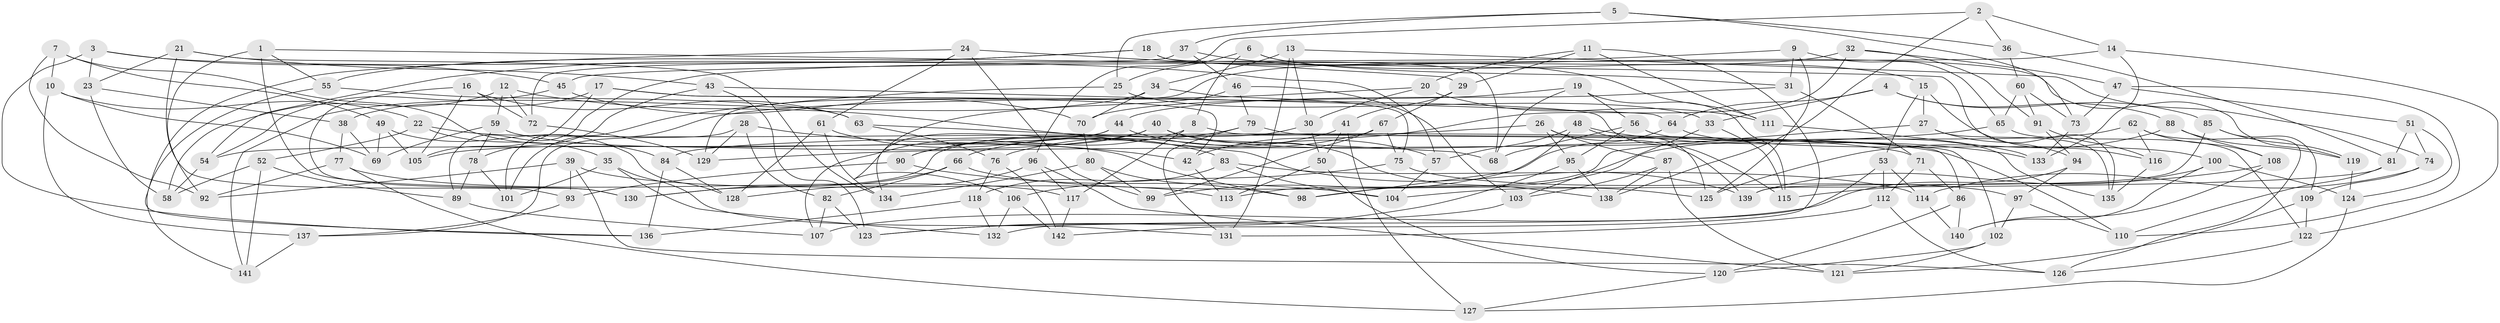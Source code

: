 // Generated by graph-tools (version 1.1) at 2025/56/03/09/25 04:56:28]
// undirected, 142 vertices, 284 edges
graph export_dot {
graph [start="1"]
  node [color=gray90,style=filled];
  1;
  2;
  3;
  4;
  5;
  6;
  7;
  8;
  9;
  10;
  11;
  12;
  13;
  14;
  15;
  16;
  17;
  18;
  19;
  20;
  21;
  22;
  23;
  24;
  25;
  26;
  27;
  28;
  29;
  30;
  31;
  32;
  33;
  34;
  35;
  36;
  37;
  38;
  39;
  40;
  41;
  42;
  43;
  44;
  45;
  46;
  47;
  48;
  49;
  50;
  51;
  52;
  53;
  54;
  55;
  56;
  57;
  58;
  59;
  60;
  61;
  62;
  63;
  64;
  65;
  66;
  67;
  68;
  69;
  70;
  71;
  72;
  73;
  74;
  75;
  76;
  77;
  78;
  79;
  80;
  81;
  82;
  83;
  84;
  85;
  86;
  87;
  88;
  89;
  90;
  91;
  92;
  93;
  94;
  95;
  96;
  97;
  98;
  99;
  100;
  101;
  102;
  103;
  104;
  105;
  106;
  107;
  108;
  109;
  110;
  111;
  112;
  113;
  114;
  115;
  116;
  117;
  118;
  119;
  120;
  121;
  122;
  123;
  124;
  125;
  126;
  127;
  128;
  129;
  130;
  131;
  132;
  133;
  134;
  135;
  136;
  137;
  138;
  139;
  140;
  141;
  142;
  1 -- 55;
  1 -- 92;
  1 -- 135;
  1 -- 130;
  2 -- 138;
  2 -- 96;
  2 -- 14;
  2 -- 36;
  3 -- 57;
  3 -- 23;
  3 -- 45;
  3 -- 136;
  4 -- 64;
  4 -- 88;
  4 -- 33;
  4 -- 85;
  5 -- 73;
  5 -- 25;
  5 -- 36;
  5 -- 37;
  6 -- 31;
  6 -- 15;
  6 -- 8;
  6 -- 25;
  7 -- 10;
  7 -- 92;
  7 -- 49;
  7 -- 84;
  8 -- 117;
  8 -- 86;
  8 -- 90;
  9 -- 31;
  9 -- 65;
  9 -- 89;
  9 -- 125;
  10 -- 22;
  10 -- 69;
  10 -- 137;
  11 -- 20;
  11 -- 111;
  11 -- 29;
  11 -- 142;
  12 -- 139;
  12 -- 59;
  12 -- 58;
  12 -- 72;
  13 -- 74;
  13 -- 34;
  13 -- 131;
  13 -- 30;
  14 -- 122;
  14 -- 45;
  14 -- 133;
  15 -- 53;
  15 -- 116;
  15 -- 27;
  16 -- 63;
  16 -- 72;
  16 -- 130;
  16 -- 105;
  17 -- 38;
  17 -- 115;
  17 -- 105;
  17 -- 42;
  18 -- 55;
  18 -- 68;
  18 -- 54;
  18 -- 119;
  19 -- 68;
  19 -- 70;
  19 -- 115;
  19 -- 56;
  20 -- 30;
  20 -- 111;
  20 -- 101;
  21 -- 93;
  21 -- 23;
  21 -- 134;
  21 -- 43;
  22 -- 35;
  22 -- 71;
  22 -- 52;
  23 -- 38;
  23 -- 58;
  24 -- 99;
  24 -- 136;
  24 -- 61;
  24 -- 29;
  25 -- 101;
  25 -- 33;
  26 -- 87;
  26 -- 139;
  26 -- 95;
  26 -- 84;
  27 -- 135;
  27 -- 94;
  27 -- 113;
  28 -- 129;
  28 -- 42;
  28 -- 82;
  28 -- 137;
  29 -- 67;
  29 -- 41;
  30 -- 130;
  30 -- 50;
  31 -- 44;
  31 -- 71;
  32 -- 47;
  32 -- 91;
  32 -- 129;
  32 -- 42;
  33 -- 115;
  33 -- 103;
  34 -- 75;
  34 -- 70;
  34 -- 141;
  35 -- 132;
  35 -- 101;
  35 -- 131;
  36 -- 81;
  36 -- 60;
  37 -- 111;
  37 -- 72;
  37 -- 46;
  38 -- 69;
  38 -- 77;
  39 -- 113;
  39 -- 126;
  39 -- 93;
  39 -- 92;
  40 -- 110;
  40 -- 107;
  40 -- 105;
  40 -- 138;
  41 -- 127;
  41 -- 50;
  41 -- 66;
  42 -- 113;
  43 -- 64;
  43 -- 78;
  43 -- 123;
  44 -- 54;
  44 -- 134;
  44 -- 57;
  45 -- 70;
  45 -- 54;
  46 -- 106;
  46 -- 103;
  46 -- 79;
  47 -- 73;
  47 -- 51;
  47 -- 110;
  48 -- 57;
  48 -- 98;
  48 -- 133;
  48 -- 125;
  49 -- 69;
  49 -- 128;
  49 -- 105;
  50 -- 120;
  50 -- 113;
  51 -- 74;
  51 -- 81;
  51 -- 124;
  52 -- 89;
  52 -- 141;
  52 -- 58;
  53 -- 132;
  53 -- 114;
  53 -- 112;
  54 -- 58;
  55 -- 63;
  55 -- 141;
  56 -- 68;
  56 -- 95;
  56 -- 135;
  57 -- 104;
  59 -- 98;
  59 -- 78;
  59 -- 69;
  60 -- 65;
  60 -- 91;
  60 -- 73;
  61 -- 128;
  61 -- 83;
  61 -- 134;
  62 -- 98;
  62 -- 126;
  62 -- 116;
  62 -- 108;
  63 -- 76;
  63 -- 68;
  64 -- 100;
  64 -- 99;
  65 -- 129;
  65 -- 122;
  66 -- 130;
  66 -- 82;
  66 -- 125;
  67 -- 99;
  67 -- 75;
  67 -- 76;
  70 -- 80;
  71 -- 86;
  71 -- 112;
  72 -- 129;
  73 -- 133;
  74 -- 114;
  74 -- 109;
  75 -- 106;
  75 -- 97;
  76 -- 142;
  76 -- 118;
  77 -- 127;
  77 -- 117;
  77 -- 92;
  78 -- 101;
  78 -- 89;
  79 -- 131;
  79 -- 90;
  79 -- 102;
  80 -- 99;
  80 -- 98;
  80 -- 134;
  81 -- 110;
  81 -- 104;
  82 -- 107;
  82 -- 123;
  83 -- 118;
  83 -- 104;
  83 -- 114;
  84 -- 128;
  84 -- 136;
  85 -- 109;
  85 -- 119;
  85 -- 139;
  86 -- 120;
  86 -- 140;
  87 -- 138;
  87 -- 103;
  87 -- 121;
  88 -- 125;
  88 -- 119;
  88 -- 108;
  89 -- 107;
  90 -- 93;
  90 -- 104;
  91 -- 94;
  91 -- 116;
  93 -- 137;
  94 -- 107;
  94 -- 97;
  95 -- 123;
  95 -- 138;
  96 -- 121;
  96 -- 128;
  96 -- 117;
  97 -- 102;
  97 -- 110;
  100 -- 124;
  100 -- 140;
  100 -- 139;
  102 -- 120;
  102 -- 121;
  103 -- 123;
  106 -- 132;
  106 -- 142;
  108 -- 140;
  108 -- 115;
  109 -- 122;
  109 -- 121;
  111 -- 133;
  112 -- 126;
  112 -- 131;
  114 -- 140;
  116 -- 135;
  117 -- 142;
  118 -- 132;
  118 -- 136;
  119 -- 124;
  120 -- 127;
  122 -- 126;
  124 -- 127;
  137 -- 141;
}
